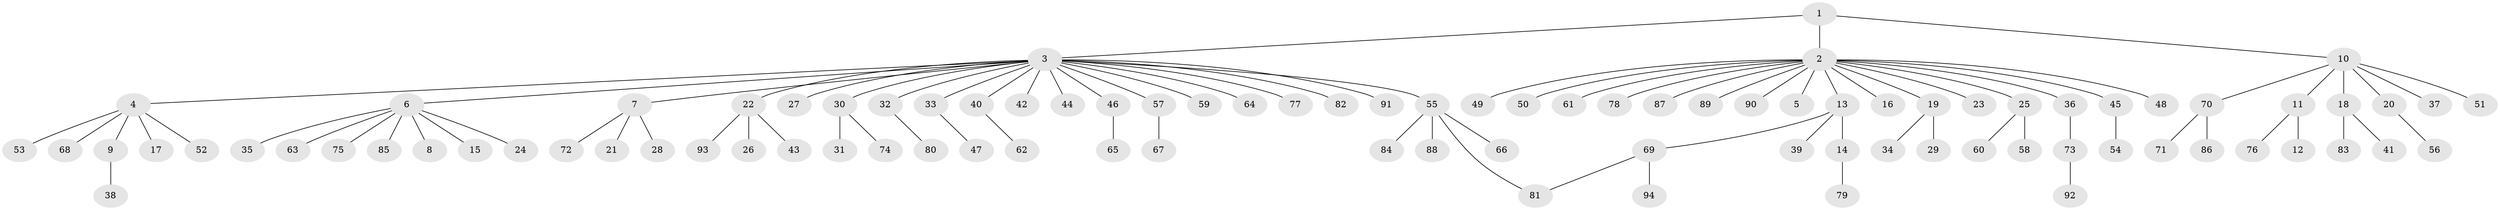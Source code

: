 // Generated by graph-tools (version 1.1) at 2025/14/03/09/25 04:14:35]
// undirected, 94 vertices, 94 edges
graph export_dot {
graph [start="1"]
  node [color=gray90,style=filled];
  1;
  2;
  3;
  4;
  5;
  6;
  7;
  8;
  9;
  10;
  11;
  12;
  13;
  14;
  15;
  16;
  17;
  18;
  19;
  20;
  21;
  22;
  23;
  24;
  25;
  26;
  27;
  28;
  29;
  30;
  31;
  32;
  33;
  34;
  35;
  36;
  37;
  38;
  39;
  40;
  41;
  42;
  43;
  44;
  45;
  46;
  47;
  48;
  49;
  50;
  51;
  52;
  53;
  54;
  55;
  56;
  57;
  58;
  59;
  60;
  61;
  62;
  63;
  64;
  65;
  66;
  67;
  68;
  69;
  70;
  71;
  72;
  73;
  74;
  75;
  76;
  77;
  78;
  79;
  80;
  81;
  82;
  83;
  84;
  85;
  86;
  87;
  88;
  89;
  90;
  91;
  92;
  93;
  94;
  1 -- 2;
  1 -- 3;
  1 -- 10;
  2 -- 5;
  2 -- 13;
  2 -- 16;
  2 -- 19;
  2 -- 23;
  2 -- 25;
  2 -- 36;
  2 -- 45;
  2 -- 48;
  2 -- 49;
  2 -- 50;
  2 -- 61;
  2 -- 78;
  2 -- 87;
  2 -- 89;
  2 -- 90;
  3 -- 4;
  3 -- 6;
  3 -- 7;
  3 -- 22;
  3 -- 27;
  3 -- 30;
  3 -- 32;
  3 -- 33;
  3 -- 40;
  3 -- 42;
  3 -- 44;
  3 -- 46;
  3 -- 55;
  3 -- 57;
  3 -- 59;
  3 -- 64;
  3 -- 77;
  3 -- 82;
  3 -- 91;
  4 -- 9;
  4 -- 17;
  4 -- 52;
  4 -- 53;
  4 -- 68;
  6 -- 8;
  6 -- 15;
  6 -- 24;
  6 -- 35;
  6 -- 63;
  6 -- 75;
  6 -- 85;
  7 -- 21;
  7 -- 28;
  7 -- 72;
  9 -- 38;
  10 -- 11;
  10 -- 18;
  10 -- 20;
  10 -- 37;
  10 -- 51;
  10 -- 70;
  11 -- 12;
  11 -- 76;
  13 -- 14;
  13 -- 39;
  13 -- 69;
  14 -- 79;
  18 -- 41;
  18 -- 83;
  19 -- 29;
  19 -- 34;
  20 -- 56;
  22 -- 26;
  22 -- 43;
  22 -- 93;
  25 -- 58;
  25 -- 60;
  30 -- 31;
  30 -- 74;
  32 -- 80;
  33 -- 47;
  36 -- 73;
  40 -- 62;
  45 -- 54;
  46 -- 65;
  55 -- 66;
  55 -- 81;
  55 -- 84;
  55 -- 88;
  57 -- 67;
  69 -- 81;
  69 -- 94;
  70 -- 71;
  70 -- 86;
  73 -- 92;
}
